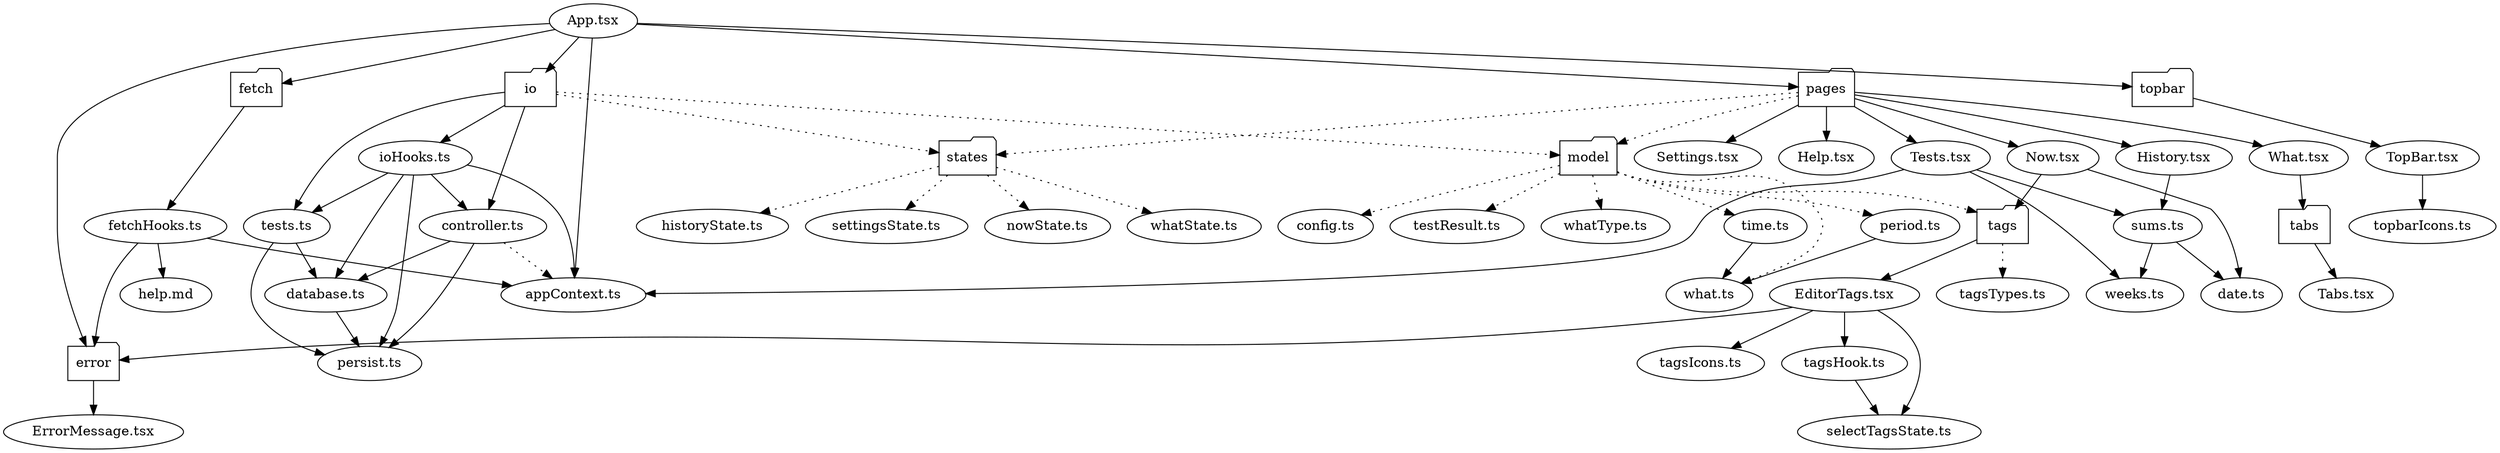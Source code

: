 digraph SRC {
  "App.tsx" -> {"error" "fetch" "io" "pages" "topbar" "appContext.ts"};
  "appContext.ts" -> {};

  "error" [shape=folder];
  "fetch" [shape=folder];
  "io" [shape=folder];
  "model" [shape=folder];
  "pages" [shape=folder];
  "states" [shape=folder];
  "tabs" [shape=folder];
  "tags" [shape=folder];
  "topbar" [shape=folder];
  
  "error" -> {"ErrorMessage.tsx"};
  "ErrorMessage.tsx" -> {};

  "fetch" -> {"fetchHooks.ts"};
  "fetchHooks.ts" -> {"error" "help.md" "appContext.ts"}
  "help.md" -> {}

  "io" -> {"controller.ts" "ioHooks.ts" "tests.ts"};
  "io" -> {"model" "states"} [style=dotted];
  "controller.ts" -> {"persist.ts" "database.ts"};
  "controller.ts" -> {"appContext.ts"} [style=dotted];
  "database.ts" -> {"persist.ts"};
  "ioHooks.ts" -> {"controller.ts" "database.ts" "persist.ts" "tests.ts" "appContext.ts"};
  "tests.ts" -> {"database.ts" "persist.ts"};
  "persist.ts" -> {}

  "model" -> {"config.ts" "period.ts" "testResult.ts" "time.ts" "tags" "whatType.ts" "what.ts"} [style=dotted];
  "config.ts" -> {};
  "period.ts" -> {"what.ts"};
  "testResult.ts" -> {};
  "time.ts" -> {"what.ts"};
  "what.ts" -> {};
  "whatType.ts" -> {};

  "pages" -> {"Now.tsx" "What.tsx" "History.tsx" "Settings.tsx" "Help.tsx" "Tests.tsx"};
  "pages" -> {"model" "states"} [style=dotted];
  "date.ts" -> {};
  "Now.tsx" -> {"date.ts" "tags"};
  "What.tsx" -> {"tabs"};
  "History.tsx" -> {"sums.ts"};
  "Settings.tsx" -> {};
  "Help.tsx" -> {};
  "Tests.tsx" -> {"weeks.ts" "sums.ts" "appContext.ts"};
  "sums.ts" -> {"weeks.ts" "date.ts"};

  "states" -> {"nowState.ts" "whatState.ts" "historyState.ts" "settingsState.ts"} [style=dotted];
  "nowState.ts" -> {};
  "whatState.ts" -> {};
  "historyState.ts" -> {};
  "settingsState.ts" -> {};

  "tabs" -> {"Tabs.tsx"};
  "Tabs.tsx" -> {};

  "tags" -> {"EditorTags.tsx"};
  "tags" -> {"tagsTypes.ts"} [style=dotted];
  "EditorTags.tsx" -> {"error" "selectTagsState.ts" "tagsHook.ts" "tagsIcons.ts"};
  "tagsHook.ts" -> {"selectTagsState.ts"};
  "tagsIcons.ts" -> {};
  "tagsTypes.ts" -> {};

  "topbar" -> {"TopBar.tsx"};
  "TopBar.tsx" -> {"topbarIcons.ts"};
  "topbarIcons.ts" -> {};
}
